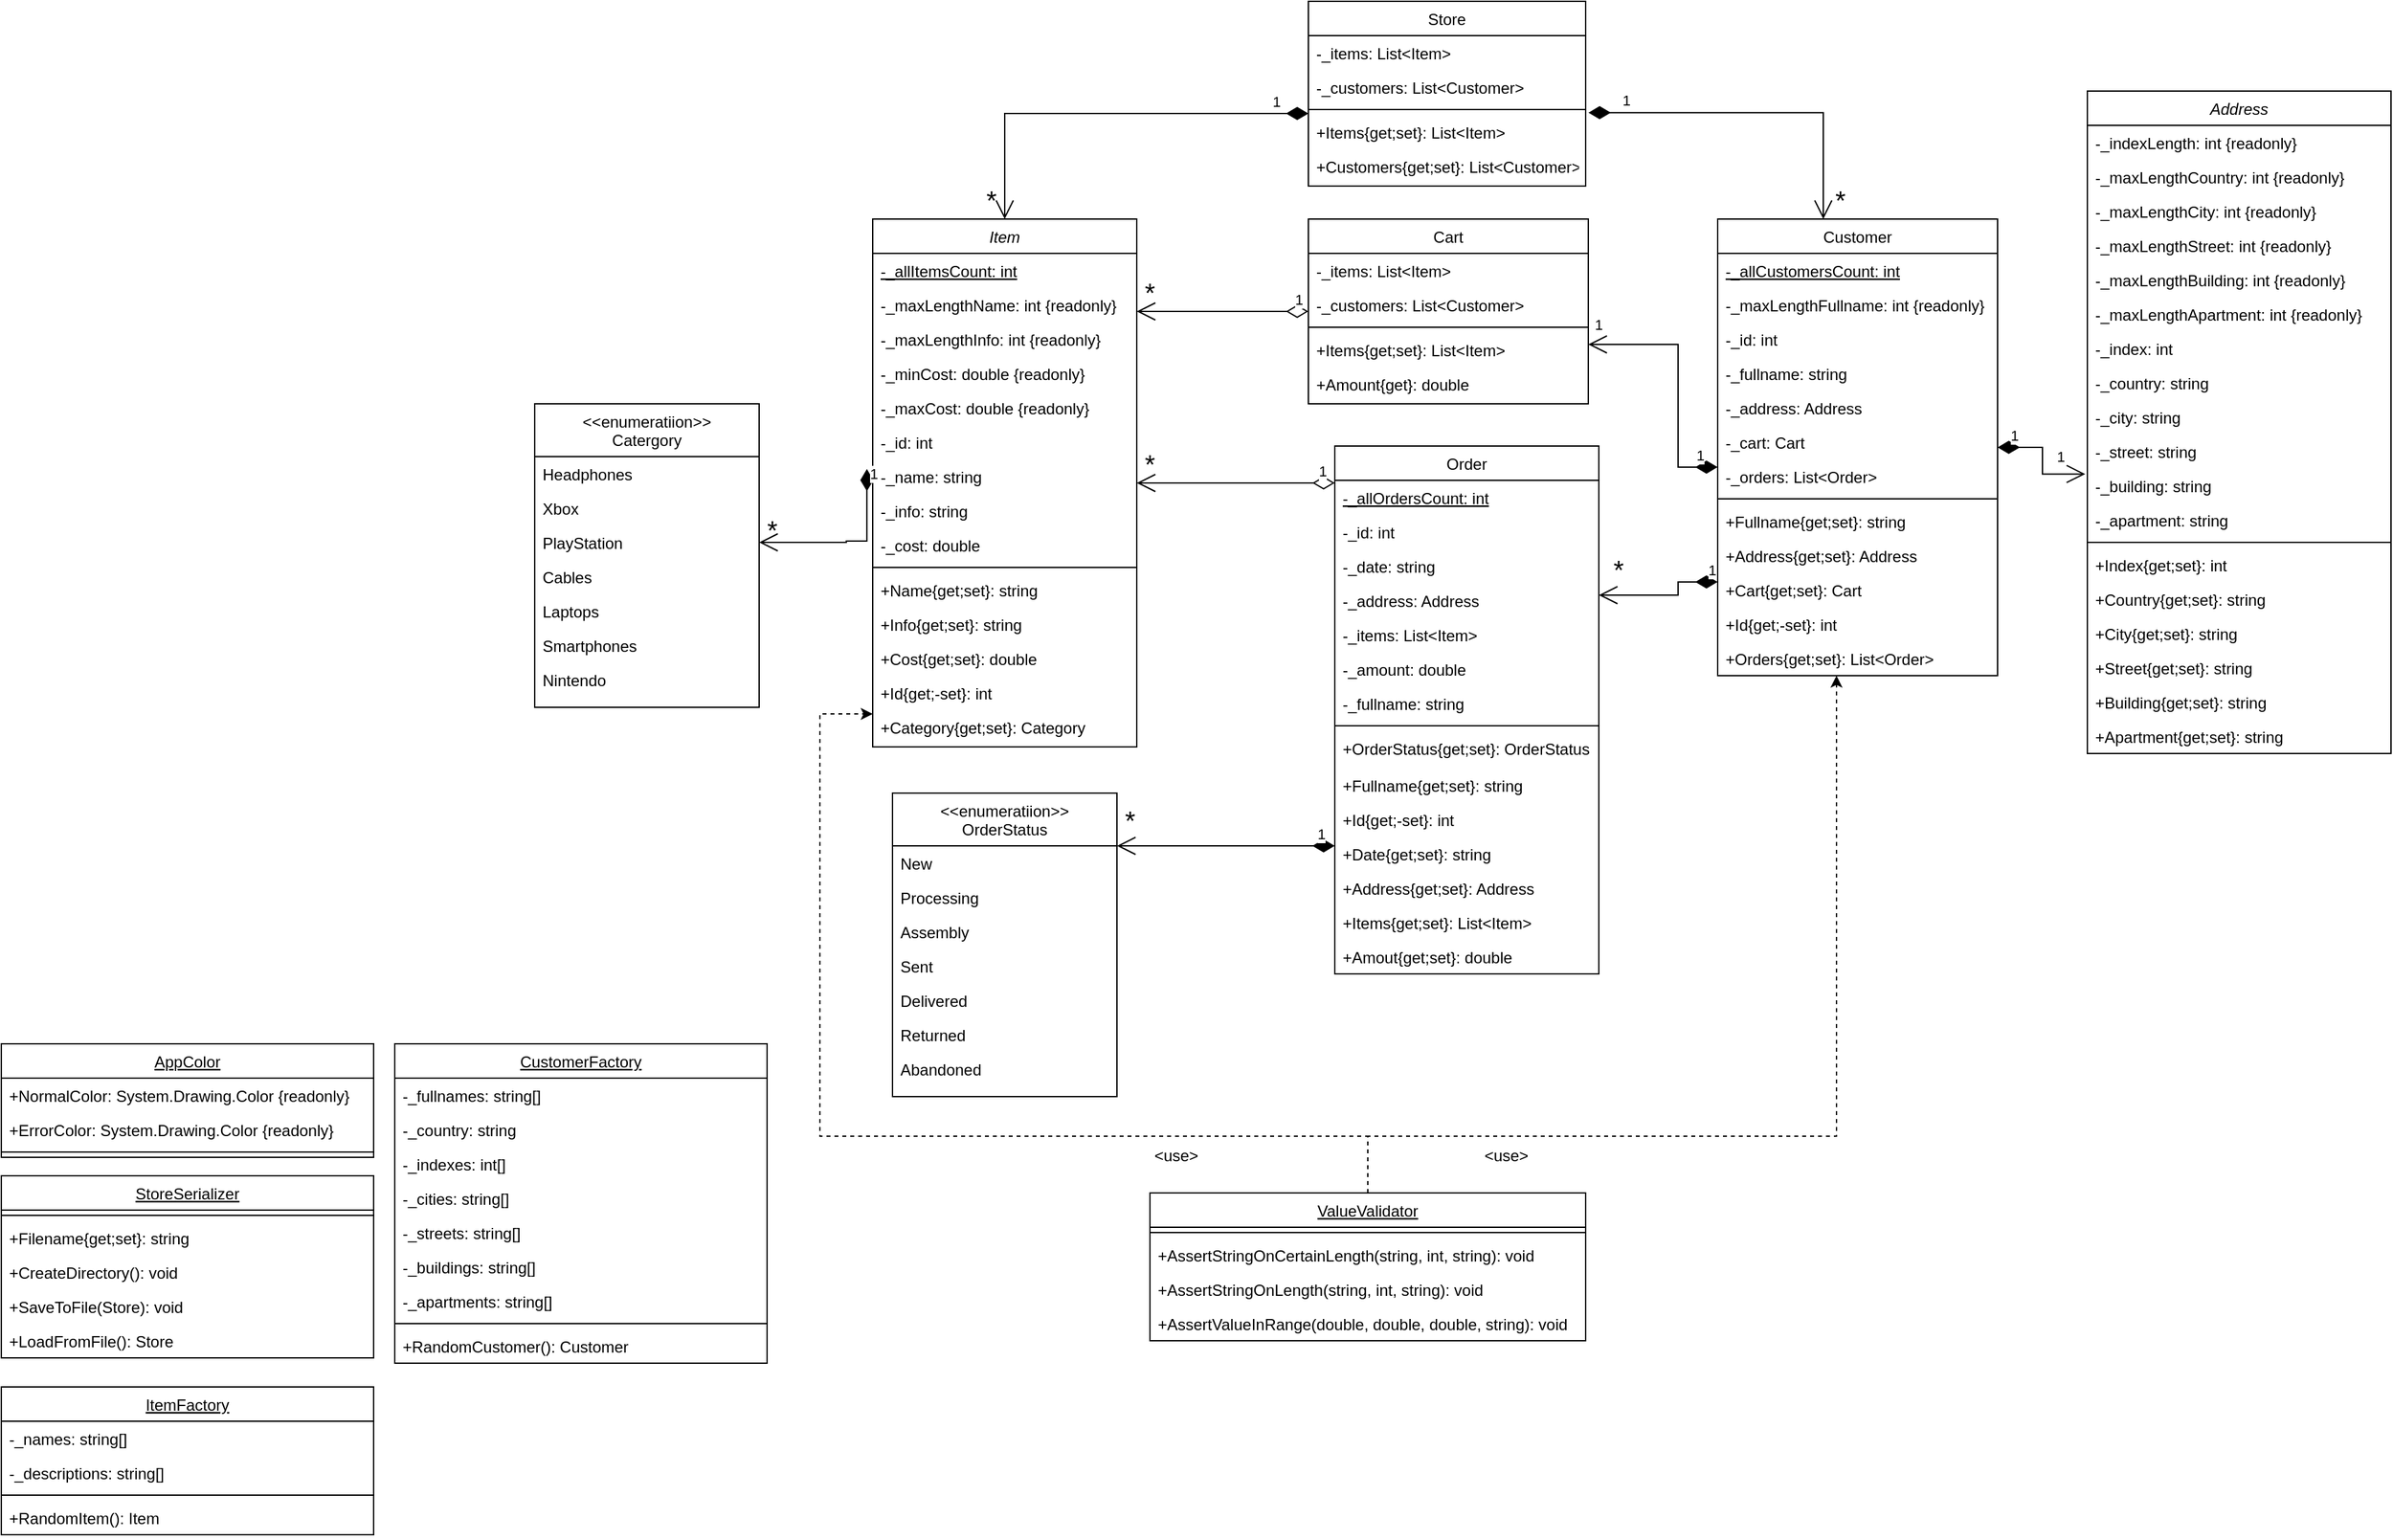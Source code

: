 <mxfile version="20.6.0" type="device"><diagram id="C5RBs43oDa-KdzZeNtuy" name="Page-1"><mxGraphModel dx="1221" dy="634" grid="1" gridSize="10" guides="1" tooltips="1" connect="1" arrows="1" fold="1" page="1" pageScale="1" pageWidth="1169" pageHeight="1654" math="0" shadow="0"><root><mxCell id="WIyWlLk6GJQsqaUBKTNV-0"/><mxCell id="WIyWlLk6GJQsqaUBKTNV-1" parent="WIyWlLk6GJQsqaUBKTNV-0"/><mxCell id="zkfFHV4jXpPFQw0GAbJ--0" value="Item" style="swimlane;fontStyle=2;align=center;verticalAlign=top;childLayout=stackLayout;horizontal=1;startSize=26;horizontalStack=0;resizeParent=1;resizeLast=0;collapsible=1;marginBottom=0;rounded=0;shadow=0;strokeWidth=1;" parent="WIyWlLk6GJQsqaUBKTNV-1" vertex="1"><mxGeometry x="700" y="255" width="200" height="400" as="geometry"><mxRectangle x="230" y="140" width="160" height="26" as="alternateBounds"/></mxGeometry></mxCell><mxCell id="zkfFHV4jXpPFQw0GAbJ--1" value="-_allItemsCount: int" style="text;align=left;verticalAlign=top;spacingLeft=4;spacingRight=4;overflow=hidden;rotatable=0;points=[[0,0.5],[1,0.5]];portConstraint=eastwest;fontStyle=4" parent="zkfFHV4jXpPFQw0GAbJ--0" vertex="1"><mxGeometry y="26" width="200" height="26" as="geometry"/></mxCell><mxCell id="zkfFHV4jXpPFQw0GAbJ--2" value="-_maxLengthName: int {readonly}" style="text;align=left;verticalAlign=top;spacingLeft=4;spacingRight=4;overflow=hidden;rotatable=0;points=[[0,0.5],[1,0.5]];portConstraint=eastwest;rounded=0;shadow=0;html=0;" parent="zkfFHV4jXpPFQw0GAbJ--0" vertex="1"><mxGeometry y="52" width="200" height="26" as="geometry"/></mxCell><mxCell id="zkfFHV4jXpPFQw0GAbJ--3" value="-_maxLengthInfo: int {readonly}" style="text;align=left;verticalAlign=top;spacingLeft=4;spacingRight=4;overflow=hidden;rotatable=0;points=[[0,0.5],[1,0.5]];portConstraint=eastwest;rounded=0;shadow=0;html=0;" parent="zkfFHV4jXpPFQw0GAbJ--0" vertex="1"><mxGeometry y="78" width="200" height="26" as="geometry"/></mxCell><mxCell id="mubyl72HtW078-5SorbI-0" value="-_minCost: double {readonly}" style="text;align=left;verticalAlign=top;spacingLeft=4;spacingRight=4;overflow=hidden;rotatable=0;points=[[0,0.5],[1,0.5]];portConstraint=eastwest;" parent="zkfFHV4jXpPFQw0GAbJ--0" vertex="1"><mxGeometry y="104" width="200" height="26" as="geometry"/></mxCell><mxCell id="zkfFHV4jXpPFQw0GAbJ--5" value="-_maxCost: double {readonly}" style="text;align=left;verticalAlign=top;spacingLeft=4;spacingRight=4;overflow=hidden;rotatable=0;points=[[0,0.5],[1,0.5]];portConstraint=eastwest;" parent="zkfFHV4jXpPFQw0GAbJ--0" vertex="1"><mxGeometry y="130" width="200" height="26" as="geometry"/></mxCell><mxCell id="mubyl72HtW078-5SorbI-3" value="-_id: int" style="text;align=left;verticalAlign=top;spacingLeft=4;spacingRight=4;overflow=hidden;rotatable=0;points=[[0,0.5],[1,0.5]];portConstraint=eastwest;" parent="zkfFHV4jXpPFQw0GAbJ--0" vertex="1"><mxGeometry y="156" width="200" height="26" as="geometry"/></mxCell><mxCell id="mubyl72HtW078-5SorbI-2" value="-_name: string" style="text;align=left;verticalAlign=top;spacingLeft=4;spacingRight=4;overflow=hidden;rotatable=0;points=[[0,0.5],[1,0.5]];portConstraint=eastwest;" parent="zkfFHV4jXpPFQw0GAbJ--0" vertex="1"><mxGeometry y="182" width="200" height="26" as="geometry"/></mxCell><mxCell id="mubyl72HtW078-5SorbI-1" value="-_info: string " style="text;align=left;verticalAlign=top;spacingLeft=4;spacingRight=4;overflow=hidden;rotatable=0;points=[[0,0.5],[1,0.5]];portConstraint=eastwest;" parent="zkfFHV4jXpPFQw0GAbJ--0" vertex="1"><mxGeometry y="208" width="200" height="26" as="geometry"/></mxCell><mxCell id="mubyl72HtW078-5SorbI-4" value="-_cost: double" style="text;align=left;verticalAlign=top;spacingLeft=4;spacingRight=4;overflow=hidden;rotatable=0;points=[[0,0.5],[1,0.5]];portConstraint=eastwest;" parent="zkfFHV4jXpPFQw0GAbJ--0" vertex="1"><mxGeometry y="234" width="200" height="26" as="geometry"/></mxCell><mxCell id="zkfFHV4jXpPFQw0GAbJ--4" value="" style="line;html=1;strokeWidth=1;align=left;verticalAlign=middle;spacingTop=-1;spacingLeft=3;spacingRight=3;rotatable=0;labelPosition=right;points=[];portConstraint=eastwest;" parent="zkfFHV4jXpPFQw0GAbJ--0" vertex="1"><mxGeometry y="260" width="200" height="8" as="geometry"/></mxCell><mxCell id="mubyl72HtW078-5SorbI-6" value="+Name{get;set}: string" style="text;align=left;verticalAlign=top;spacingLeft=4;spacingRight=4;overflow=hidden;rotatable=0;points=[[0,0.5],[1,0.5]];portConstraint=eastwest;" parent="zkfFHV4jXpPFQw0GAbJ--0" vertex="1"><mxGeometry y="268" width="200" height="26" as="geometry"/></mxCell><mxCell id="mubyl72HtW078-5SorbI-5" value="+Info{get;set}: string" style="text;align=left;verticalAlign=top;spacingLeft=4;spacingRight=4;overflow=hidden;rotatable=0;points=[[0,0.5],[1,0.5]];portConstraint=eastwest;" parent="zkfFHV4jXpPFQw0GAbJ--0" vertex="1"><mxGeometry y="294" width="200" height="26" as="geometry"/></mxCell><mxCell id="mubyl72HtW078-5SorbI-7" value="+Cost{get;set}: double" style="text;align=left;verticalAlign=top;spacingLeft=4;spacingRight=4;overflow=hidden;rotatable=0;points=[[0,0.5],[1,0.5]];portConstraint=eastwest;" parent="zkfFHV4jXpPFQw0GAbJ--0" vertex="1"><mxGeometry y="320" width="200" height="26" as="geometry"/></mxCell><mxCell id="mubyl72HtW078-5SorbI-8" value="+Id{get;-set}: int " style="text;align=left;verticalAlign=top;spacingLeft=4;spacingRight=4;overflow=hidden;rotatable=0;points=[[0,0.5],[1,0.5]];portConstraint=eastwest;" parent="zkfFHV4jXpPFQw0GAbJ--0" vertex="1"><mxGeometry y="346" width="200" height="26" as="geometry"/></mxCell><mxCell id="NWKtdmavSTUxbfCOy-th-47" value="+Category{get;set}: Category" style="text;align=left;verticalAlign=top;spacingLeft=4;spacingRight=4;overflow=hidden;rotatable=0;points=[[0,0.5],[1,0.5]];portConstraint=eastwest;" parent="zkfFHV4jXpPFQw0GAbJ--0" vertex="1"><mxGeometry y="372" width="200" height="28" as="geometry"/></mxCell><mxCell id="zkfFHV4jXpPFQw0GAbJ--6" value="AppColor" style="swimlane;fontStyle=4;align=center;verticalAlign=top;childLayout=stackLayout;horizontal=1;startSize=26;horizontalStack=0;resizeParent=1;resizeLast=0;collapsible=1;marginBottom=0;rounded=0;shadow=0;strokeWidth=1;" parent="WIyWlLk6GJQsqaUBKTNV-1" vertex="1"><mxGeometry x="40" y="880" width="282" height="86" as="geometry"><mxRectangle x="130" y="380" width="160" height="26" as="alternateBounds"/></mxGeometry></mxCell><mxCell id="zkfFHV4jXpPFQw0GAbJ--7" value="+NormalColor: System.Drawing.Color {readonly}" style="text;align=left;verticalAlign=top;spacingLeft=4;spacingRight=4;overflow=hidden;rotatable=0;points=[[0,0.5],[1,0.5]];portConstraint=eastwest;" parent="zkfFHV4jXpPFQw0GAbJ--6" vertex="1"><mxGeometry y="26" width="282" height="26" as="geometry"/></mxCell><mxCell id="zkfFHV4jXpPFQw0GAbJ--8" value="+ErrorColor: System.Drawing.Color {readonly}" style="text;align=left;verticalAlign=top;spacingLeft=4;spacingRight=4;overflow=hidden;rotatable=0;points=[[0,0.5],[1,0.5]];portConstraint=eastwest;rounded=0;shadow=0;html=0;" parent="zkfFHV4jXpPFQw0GAbJ--6" vertex="1"><mxGeometry y="52" width="282" height="26" as="geometry"/></mxCell><mxCell id="mubyl72HtW078-5SorbI-14" value="" style="line;html=1;strokeWidth=1;align=left;verticalAlign=middle;spacingTop=-1;spacingLeft=3;spacingRight=3;rotatable=0;labelPosition=right;points=[];portConstraint=eastwest;" parent="zkfFHV4jXpPFQw0GAbJ--6" vertex="1"><mxGeometry y="78" width="282" height="8" as="geometry"/></mxCell><mxCell id="mubyl72HtW078-5SorbI-18" style="edgeStyle=orthogonalEdgeStyle;rounded=0;orthogonalLoop=1;jettySize=auto;html=1;dashed=1;exitX=0.5;exitY=0;exitDx=0;exitDy=0;" parent="WIyWlLk6GJQsqaUBKTNV-1" source="zkfFHV4jXpPFQw0GAbJ--13" target="zkfFHV4jXpPFQw0GAbJ--0" edge="1"><mxGeometry relative="1" as="geometry"><Array as="points"><mxPoint x="1075" y="950"/><mxPoint x="660" y="950"/><mxPoint x="660" y="630"/></Array></mxGeometry></mxCell><mxCell id="zkfFHV4jXpPFQw0GAbJ--13" value="ValueValidator" style="swimlane;fontStyle=4;align=center;verticalAlign=top;childLayout=stackLayout;horizontal=1;startSize=26;horizontalStack=0;resizeParent=1;resizeLast=0;collapsible=1;marginBottom=0;rounded=0;shadow=0;strokeWidth=1;" parent="WIyWlLk6GJQsqaUBKTNV-1" vertex="1"><mxGeometry x="910" y="993" width="330" height="112" as="geometry"><mxRectangle x="340" y="380" width="170" height="26" as="alternateBounds"/></mxGeometry></mxCell><mxCell id="mubyl72HtW078-5SorbI-15" value="" style="line;html=1;strokeWidth=1;align=left;verticalAlign=middle;spacingTop=-1;spacingLeft=3;spacingRight=3;rotatable=0;labelPosition=right;points=[];portConstraint=eastwest;" parent="zkfFHV4jXpPFQw0GAbJ--13" vertex="1"><mxGeometry y="26" width="330" height="8" as="geometry"/></mxCell><mxCell id="4_auZjW2touijWjLnoGw-17" value="+AssertStringOnCertainLength(string, int, string): void" style="text;align=left;verticalAlign=top;spacingLeft=4;spacingRight=4;overflow=hidden;rotatable=0;points=[[0,0.5],[1,0.5]];portConstraint=eastwest;" parent="zkfFHV4jXpPFQw0GAbJ--13" vertex="1"><mxGeometry y="34" width="330" height="26" as="geometry"/></mxCell><mxCell id="zkfFHV4jXpPFQw0GAbJ--14" value="+AssertStringOnLength(string, int, string): void" style="text;align=left;verticalAlign=top;spacingLeft=4;spacingRight=4;overflow=hidden;rotatable=0;points=[[0,0.5],[1,0.5]];portConstraint=eastwest;" parent="zkfFHV4jXpPFQw0GAbJ--13" vertex="1"><mxGeometry y="60" width="330" height="26" as="geometry"/></mxCell><mxCell id="mubyl72HtW078-5SorbI-16" value="+AssertValueInRange(double, double, double, string): void" style="text;align=left;verticalAlign=top;spacingLeft=4;spacingRight=4;overflow=hidden;rotatable=0;points=[[0,0.5],[1,0.5]];portConstraint=eastwest;" parent="zkfFHV4jXpPFQw0GAbJ--13" vertex="1"><mxGeometry y="86" width="330" height="26" as="geometry"/></mxCell><mxCell id="zkfFHV4jXpPFQw0GAbJ--17" value="Customer" style="swimlane;fontStyle=0;align=center;verticalAlign=top;childLayout=stackLayout;horizontal=1;startSize=26;horizontalStack=0;resizeParent=1;resizeLast=0;collapsible=1;marginBottom=0;rounded=0;shadow=0;strokeWidth=1;" parent="WIyWlLk6GJQsqaUBKTNV-1" vertex="1"><mxGeometry x="1340" y="255" width="212" height="346" as="geometry"><mxRectangle x="550" y="140" width="160" height="26" as="alternateBounds"/></mxGeometry></mxCell><mxCell id="zkfFHV4jXpPFQw0GAbJ--18" value="-_allCustomersCount: int" style="text;align=left;verticalAlign=top;spacingLeft=4;spacingRight=4;overflow=hidden;rotatable=0;points=[[0,0.5],[1,0.5]];portConstraint=eastwest;fontStyle=4" parent="zkfFHV4jXpPFQw0GAbJ--17" vertex="1"><mxGeometry y="26" width="212" height="26" as="geometry"/></mxCell><mxCell id="zkfFHV4jXpPFQw0GAbJ--19" value="-_maxLengthFullname: int {readonly}" style="text;align=left;verticalAlign=top;spacingLeft=4;spacingRight=4;overflow=hidden;rotatable=0;points=[[0,0.5],[1,0.5]];portConstraint=eastwest;rounded=0;shadow=0;html=0;" parent="zkfFHV4jXpPFQw0GAbJ--17" vertex="1"><mxGeometry y="52" width="212" height="26" as="geometry"/></mxCell><mxCell id="zkfFHV4jXpPFQw0GAbJ--21" value="-_id: int" style="text;align=left;verticalAlign=top;spacingLeft=4;spacingRight=4;overflow=hidden;rotatable=0;points=[[0,0.5],[1,0.5]];portConstraint=eastwest;rounded=0;shadow=0;html=0;" parent="zkfFHV4jXpPFQw0GAbJ--17" vertex="1"><mxGeometry y="78" width="212" height="26" as="geometry"/></mxCell><mxCell id="zkfFHV4jXpPFQw0GAbJ--22" value="-_fullname: string" style="text;align=left;verticalAlign=top;spacingLeft=4;spacingRight=4;overflow=hidden;rotatable=0;points=[[0,0.5],[1,0.5]];portConstraint=eastwest;rounded=0;shadow=0;html=0;" parent="zkfFHV4jXpPFQw0GAbJ--17" vertex="1"><mxGeometry y="104" width="212" height="26" as="geometry"/></mxCell><mxCell id="mubyl72HtW078-5SorbI-9" value="-_address: Address" style="text;align=left;verticalAlign=top;spacingLeft=4;spacingRight=4;overflow=hidden;rotatable=0;points=[[0,0.5],[1,0.5]];portConstraint=eastwest;" parent="zkfFHV4jXpPFQw0GAbJ--17" vertex="1"><mxGeometry y="130" width="212" height="26" as="geometry"/></mxCell><mxCell id="833er_QwrqfKqg3MawJC-14" value="-_cart: Cart" style="text;align=left;verticalAlign=top;spacingLeft=4;spacingRight=4;overflow=hidden;rotatable=0;points=[[0,0.5],[1,0.5]];portConstraint=eastwest;" vertex="1" parent="zkfFHV4jXpPFQw0GAbJ--17"><mxGeometry y="156" width="212" height="26" as="geometry"/></mxCell><mxCell id="833er_QwrqfKqg3MawJC-15" value="-_orders: List&lt;Order&gt;" style="text;align=left;verticalAlign=top;spacingLeft=4;spacingRight=4;overflow=hidden;rotatable=0;points=[[0,0.5],[1,0.5]];portConstraint=eastwest;" vertex="1" parent="zkfFHV4jXpPFQw0GAbJ--17"><mxGeometry y="182" width="212" height="26" as="geometry"/></mxCell><mxCell id="zkfFHV4jXpPFQw0GAbJ--23" value="" style="line;html=1;strokeWidth=1;align=left;verticalAlign=middle;spacingTop=-1;spacingLeft=3;spacingRight=3;rotatable=0;labelPosition=right;points=[];portConstraint=eastwest;" parent="zkfFHV4jXpPFQw0GAbJ--17" vertex="1"><mxGeometry y="208" width="212" height="8" as="geometry"/></mxCell><mxCell id="mubyl72HtW078-5SorbI-10" value="+Fullname{get;set}: string" style="text;align=left;verticalAlign=top;spacingLeft=4;spacingRight=4;overflow=hidden;rotatable=0;points=[[0,0.5],[1,0.5]];portConstraint=eastwest;" parent="zkfFHV4jXpPFQw0GAbJ--17" vertex="1"><mxGeometry y="216" width="212" height="26" as="geometry"/></mxCell><mxCell id="mubyl72HtW078-5SorbI-11" value="+Address{get;set}: Address" style="text;align=left;verticalAlign=top;spacingLeft=4;spacingRight=4;overflow=hidden;rotatable=0;points=[[0,0.5],[1,0.5]];portConstraint=eastwest;" parent="zkfFHV4jXpPFQw0GAbJ--17" vertex="1"><mxGeometry y="242" width="212" height="26" as="geometry"/></mxCell><mxCell id="833er_QwrqfKqg3MawJC-28" value="+Cart{get;set}: Cart" style="text;align=left;verticalAlign=top;spacingLeft=4;spacingRight=4;overflow=hidden;rotatable=0;points=[[0,0.5],[1,0.5]];portConstraint=eastwest;" vertex="1" parent="zkfFHV4jXpPFQw0GAbJ--17"><mxGeometry y="268" width="212" height="26" as="geometry"/></mxCell><mxCell id="mubyl72HtW078-5SorbI-12" value="+Id{get;-set}: int " style="text;align=left;verticalAlign=top;spacingLeft=4;spacingRight=4;overflow=hidden;rotatable=0;points=[[0,0.5],[1,0.5]];portConstraint=eastwest;" parent="zkfFHV4jXpPFQw0GAbJ--17" vertex="1"><mxGeometry y="294" width="212" height="26" as="geometry"/></mxCell><mxCell id="833er_QwrqfKqg3MawJC-29" value="+Orders{get;set}: List&lt;Order&gt;" style="text;align=left;verticalAlign=top;spacingLeft=4;spacingRight=4;overflow=hidden;rotatable=0;points=[[0,0.5],[1,0.5]];portConstraint=eastwest;" vertex="1" parent="zkfFHV4jXpPFQw0GAbJ--17"><mxGeometry y="320" width="212" height="26" as="geometry"/></mxCell><mxCell id="mubyl72HtW078-5SorbI-19" style="edgeStyle=orthogonalEdgeStyle;rounded=0;orthogonalLoop=1;jettySize=auto;html=1;exitX=0.5;exitY=0;exitDx=0;exitDy=0;dashed=1;" parent="WIyWlLk6GJQsqaUBKTNV-1" source="zkfFHV4jXpPFQw0GAbJ--13" target="zkfFHV4jXpPFQw0GAbJ--17" edge="1"><mxGeometry relative="1" as="geometry"><Array as="points"><mxPoint x="1075" y="950"/><mxPoint x="1430" y="950"/></Array></mxGeometry></mxCell><mxCell id="mubyl72HtW078-5SorbI-20" value="&amp;lt;use&amp;gt;" style="text;html=1;strokeColor=none;fillColor=none;align=center;verticalAlign=middle;whiteSpace=wrap;rounded=0;" parent="WIyWlLk6GJQsqaUBKTNV-1" vertex="1"><mxGeometry x="1150" y="950" width="60" height="30" as="geometry"/></mxCell><mxCell id="mubyl72HtW078-5SorbI-22" value="&amp;lt;use&amp;gt;" style="text;html=1;strokeColor=none;fillColor=none;align=center;verticalAlign=middle;whiteSpace=wrap;rounded=0;" parent="WIyWlLk6GJQsqaUBKTNV-1" vertex="1"><mxGeometry x="900" y="950" width="60" height="30" as="geometry"/></mxCell><mxCell id="NWKtdmavSTUxbfCOy-th-11" value="Address" style="swimlane;fontStyle=2;align=center;verticalAlign=top;childLayout=stackLayout;horizontal=1;startSize=26;horizontalStack=0;resizeParent=1;resizeLast=0;collapsible=1;marginBottom=0;rounded=0;shadow=0;strokeWidth=1;" parent="WIyWlLk6GJQsqaUBKTNV-1" vertex="1"><mxGeometry x="1620" y="158" width="230" height="502" as="geometry"><mxRectangle x="230" y="140" width="160" height="26" as="alternateBounds"/></mxGeometry></mxCell><mxCell id="NWKtdmavSTUxbfCOy-th-12" value="-_indexLength: int {readonly}" style="text;align=left;verticalAlign=top;spacingLeft=4;spacingRight=4;overflow=hidden;rotatable=0;points=[[0,0.5],[1,0.5]];portConstraint=eastwest;fontStyle=0" parent="NWKtdmavSTUxbfCOy-th-11" vertex="1"><mxGeometry y="26" width="230" height="26" as="geometry"/></mxCell><mxCell id="NWKtdmavSTUxbfCOy-th-13" value="-_maxLengthCountry: int {readonly}" style="text;align=left;verticalAlign=top;spacingLeft=4;spacingRight=4;overflow=hidden;rotatable=0;points=[[0,0.5],[1,0.5]];portConstraint=eastwest;rounded=0;shadow=0;html=0;" parent="NWKtdmavSTUxbfCOy-th-11" vertex="1"><mxGeometry y="52" width="230" height="26" as="geometry"/></mxCell><mxCell id="NWKtdmavSTUxbfCOy-th-14" value="-_maxLengthCity: int {readonly}" style="text;align=left;verticalAlign=top;spacingLeft=4;spacingRight=4;overflow=hidden;rotatable=0;points=[[0,0.5],[1,0.5]];portConstraint=eastwest;rounded=0;shadow=0;html=0;" parent="NWKtdmavSTUxbfCOy-th-11" vertex="1"><mxGeometry y="78" width="230" height="26" as="geometry"/></mxCell><mxCell id="NWKtdmavSTUxbfCOy-th-15" value="-_maxLengthStreet: int {readonly}" style="text;align=left;verticalAlign=top;spacingLeft=4;spacingRight=4;overflow=hidden;rotatable=0;points=[[0,0.5],[1,0.5]];portConstraint=eastwest;" parent="NWKtdmavSTUxbfCOy-th-11" vertex="1"><mxGeometry y="104" width="230" height="26" as="geometry"/></mxCell><mxCell id="NWKtdmavSTUxbfCOy-th-16" value="-_maxLengthBuilding: int {readonly}" style="text;align=left;verticalAlign=top;spacingLeft=4;spacingRight=4;overflow=hidden;rotatable=0;points=[[0,0.5],[1,0.5]];portConstraint=eastwest;" parent="NWKtdmavSTUxbfCOy-th-11" vertex="1"><mxGeometry y="130" width="230" height="26" as="geometry"/></mxCell><mxCell id="NWKtdmavSTUxbfCOy-th-26" value="-_maxLengthApartment: int {readonly}" style="text;align=left;verticalAlign=top;spacingLeft=4;spacingRight=4;overflow=hidden;rotatable=0;points=[[0,0.5],[1,0.5]];portConstraint=eastwest;" parent="NWKtdmavSTUxbfCOy-th-11" vertex="1"><mxGeometry y="156" width="230" height="26" as="geometry"/></mxCell><mxCell id="NWKtdmavSTUxbfCOy-th-17" value="-_index: int" style="text;align=left;verticalAlign=top;spacingLeft=4;spacingRight=4;overflow=hidden;rotatable=0;points=[[0,0.5],[1,0.5]];portConstraint=eastwest;" parent="NWKtdmavSTUxbfCOy-th-11" vertex="1"><mxGeometry y="182" width="230" height="26" as="geometry"/></mxCell><mxCell id="NWKtdmavSTUxbfCOy-th-18" value="-_country: string" style="text;align=left;verticalAlign=top;spacingLeft=4;spacingRight=4;overflow=hidden;rotatable=0;points=[[0,0.5],[1,0.5]];portConstraint=eastwest;" parent="NWKtdmavSTUxbfCOy-th-11" vertex="1"><mxGeometry y="208" width="230" height="26" as="geometry"/></mxCell><mxCell id="NWKtdmavSTUxbfCOy-th-19" value="-_city: string " style="text;align=left;verticalAlign=top;spacingLeft=4;spacingRight=4;overflow=hidden;rotatable=0;points=[[0,0.5],[1,0.5]];portConstraint=eastwest;" parent="NWKtdmavSTUxbfCOy-th-11" vertex="1"><mxGeometry y="234" width="230" height="26" as="geometry"/></mxCell><mxCell id="NWKtdmavSTUxbfCOy-th-20" value="-_street: string" style="text;align=left;verticalAlign=top;spacingLeft=4;spacingRight=4;overflow=hidden;rotatable=0;points=[[0,0.5],[1,0.5]];portConstraint=eastwest;" parent="NWKtdmavSTUxbfCOy-th-11" vertex="1"><mxGeometry y="260" width="230" height="26" as="geometry"/></mxCell><mxCell id="NWKtdmavSTUxbfCOy-th-27" value="-_building: string" style="text;align=left;verticalAlign=top;spacingLeft=4;spacingRight=4;overflow=hidden;rotatable=0;points=[[0,0.5],[1,0.5]];portConstraint=eastwest;" parent="NWKtdmavSTUxbfCOy-th-11" vertex="1"><mxGeometry y="286" width="230" height="26" as="geometry"/></mxCell><mxCell id="NWKtdmavSTUxbfCOy-th-28" value="-_apartment: string" style="text;align=left;verticalAlign=top;spacingLeft=4;spacingRight=4;overflow=hidden;rotatable=0;points=[[0,0.5],[1,0.5]];portConstraint=eastwest;" parent="NWKtdmavSTUxbfCOy-th-11" vertex="1"><mxGeometry y="312" width="230" height="26" as="geometry"/></mxCell><mxCell id="NWKtdmavSTUxbfCOy-th-21" value="" style="line;html=1;strokeWidth=1;align=left;verticalAlign=middle;spacingTop=-1;spacingLeft=3;spacingRight=3;rotatable=0;labelPosition=right;points=[];portConstraint=eastwest;" parent="NWKtdmavSTUxbfCOy-th-11" vertex="1"><mxGeometry y="338" width="230" height="8" as="geometry"/></mxCell><mxCell id="NWKtdmavSTUxbfCOy-th-22" value="+Index{get;set}: int" style="text;align=left;verticalAlign=top;spacingLeft=4;spacingRight=4;overflow=hidden;rotatable=0;points=[[0,0.5],[1,0.5]];portConstraint=eastwest;" parent="NWKtdmavSTUxbfCOy-th-11" vertex="1"><mxGeometry y="346" width="230" height="26" as="geometry"/></mxCell><mxCell id="NWKtdmavSTUxbfCOy-th-23" value="+Country{get;set}: string" style="text;align=left;verticalAlign=top;spacingLeft=4;spacingRight=4;overflow=hidden;rotatable=0;points=[[0,0.5],[1,0.5]];portConstraint=eastwest;" parent="NWKtdmavSTUxbfCOy-th-11" vertex="1"><mxGeometry y="372" width="230" height="26" as="geometry"/></mxCell><mxCell id="NWKtdmavSTUxbfCOy-th-24" value="+City{get;set}: string" style="text;align=left;verticalAlign=top;spacingLeft=4;spacingRight=4;overflow=hidden;rotatable=0;points=[[0,0.5],[1,0.5]];portConstraint=eastwest;" parent="NWKtdmavSTUxbfCOy-th-11" vertex="1"><mxGeometry y="398" width="230" height="26" as="geometry"/></mxCell><mxCell id="NWKtdmavSTUxbfCOy-th-30" value="+Street{get;set}: string" style="text;align=left;verticalAlign=top;spacingLeft=4;spacingRight=4;overflow=hidden;rotatable=0;points=[[0,0.5],[1,0.5]];portConstraint=eastwest;" parent="NWKtdmavSTUxbfCOy-th-11" vertex="1"><mxGeometry y="424" width="230" height="26" as="geometry"/></mxCell><mxCell id="NWKtdmavSTUxbfCOy-th-25" value="+Building{get;set}: string" style="text;align=left;verticalAlign=top;spacingLeft=4;spacingRight=4;overflow=hidden;rotatable=0;points=[[0,0.5],[1,0.5]];portConstraint=eastwest;" parent="NWKtdmavSTUxbfCOy-th-11" vertex="1"><mxGeometry y="450" width="230" height="26" as="geometry"/></mxCell><mxCell id="NWKtdmavSTUxbfCOy-th-31" value="+Apartment{get;set}: string" style="text;align=left;verticalAlign=top;spacingLeft=4;spacingRight=4;overflow=hidden;rotatable=0;points=[[0,0.5],[1,0.5]];portConstraint=eastwest;" parent="NWKtdmavSTUxbfCOy-th-11" vertex="1"><mxGeometry y="476" width="230" height="26" as="geometry"/></mxCell><mxCell id="NWKtdmavSTUxbfCOy-th-32" value="&lt;&lt;enumeratiion&gt;&gt;&#10;Catergory" style="swimlane;fontStyle=0;align=center;verticalAlign=top;childLayout=stackLayout;horizontal=1;startSize=40;horizontalStack=0;resizeParent=1;resizeLast=0;collapsible=1;marginBottom=0;rounded=0;shadow=0;strokeWidth=1;" parent="WIyWlLk6GJQsqaUBKTNV-1" vertex="1"><mxGeometry x="444" y="395" width="170" height="230" as="geometry"><mxRectangle x="340" y="380" width="170" height="26" as="alternateBounds"/></mxGeometry></mxCell><mxCell id="NWKtdmavSTUxbfCOy-th-36" value="Headphones" style="text;align=left;verticalAlign=top;spacingLeft=4;spacingRight=4;overflow=hidden;rotatable=0;points=[[0,0.5],[1,0.5]];portConstraint=eastwest;" parent="NWKtdmavSTUxbfCOy-th-32" vertex="1"><mxGeometry y="40" width="170" height="26" as="geometry"/></mxCell><mxCell id="NWKtdmavSTUxbfCOy-th-40" value="Xbox" style="text;align=left;verticalAlign=top;spacingLeft=4;spacingRight=4;overflow=hidden;rotatable=0;points=[[0,0.5],[1,0.5]];portConstraint=eastwest;" parent="NWKtdmavSTUxbfCOy-th-32" vertex="1"><mxGeometry y="66" width="170" height="26" as="geometry"/></mxCell><mxCell id="NWKtdmavSTUxbfCOy-th-41" value="PlayStation" style="text;align=left;verticalAlign=top;spacingLeft=4;spacingRight=4;overflow=hidden;rotatable=0;points=[[0,0.5],[1,0.5]];portConstraint=eastwest;" parent="NWKtdmavSTUxbfCOy-th-32" vertex="1"><mxGeometry y="92" width="170" height="26" as="geometry"/></mxCell><mxCell id="NWKtdmavSTUxbfCOy-th-43" value="Cables" style="text;align=left;verticalAlign=top;spacingLeft=4;spacingRight=4;overflow=hidden;rotatable=0;points=[[0,0.5],[1,0.5]];portConstraint=eastwest;" parent="NWKtdmavSTUxbfCOy-th-32" vertex="1"><mxGeometry y="118" width="170" height="26" as="geometry"/></mxCell><mxCell id="NWKtdmavSTUxbfCOy-th-42" value="Laptops" style="text;align=left;verticalAlign=top;spacingLeft=4;spacingRight=4;overflow=hidden;rotatable=0;points=[[0,0.5],[1,0.5]];portConstraint=eastwest;" parent="NWKtdmavSTUxbfCOy-th-32" vertex="1"><mxGeometry y="144" width="170" height="26" as="geometry"/></mxCell><mxCell id="NWKtdmavSTUxbfCOy-th-44" value="Smartphones" style="text;align=left;verticalAlign=top;spacingLeft=4;spacingRight=4;overflow=hidden;rotatable=0;points=[[0,0.5],[1,0.5]];portConstraint=eastwest;" parent="NWKtdmavSTUxbfCOy-th-32" vertex="1"><mxGeometry y="170" width="170" height="26" as="geometry"/></mxCell><mxCell id="NWKtdmavSTUxbfCOy-th-45" value="Nintendo" style="text;align=left;verticalAlign=top;spacingLeft=4;spacingRight=4;overflow=hidden;rotatable=0;points=[[0,0.5],[1,0.5]];portConstraint=eastwest;" parent="NWKtdmavSTUxbfCOy-th-32" vertex="1"><mxGeometry y="196" width="170" height="26" as="geometry"/></mxCell><mxCell id="NWKtdmavSTUxbfCOy-th-49" value="Store" style="swimlane;fontStyle=0;align=center;verticalAlign=top;childLayout=stackLayout;horizontal=1;startSize=26;horizontalStack=0;resizeParent=1;resizeLast=0;collapsible=1;marginBottom=0;rounded=0;shadow=0;strokeWidth=1;" parent="WIyWlLk6GJQsqaUBKTNV-1" vertex="1"><mxGeometry x="1030" y="90" width="210" height="140" as="geometry"><mxRectangle x="550" y="140" width="160" height="26" as="alternateBounds"/></mxGeometry></mxCell><mxCell id="NWKtdmavSTUxbfCOy-th-50" value="-_items: List&lt;Item&gt;" style="text;align=left;verticalAlign=top;spacingLeft=4;spacingRight=4;overflow=hidden;rotatable=0;points=[[0,0.5],[1,0.5]];portConstraint=eastwest;fontStyle=0" parent="NWKtdmavSTUxbfCOy-th-49" vertex="1"><mxGeometry y="26" width="210" height="26" as="geometry"/></mxCell><mxCell id="NWKtdmavSTUxbfCOy-th-51" value="-_customers: List&lt;Customer&gt;" style="text;align=left;verticalAlign=top;spacingLeft=4;spacingRight=4;overflow=hidden;rotatable=0;points=[[0,0.5],[1,0.5]];portConstraint=eastwest;rounded=0;shadow=0;html=0;" parent="NWKtdmavSTUxbfCOy-th-49" vertex="1"><mxGeometry y="52" width="210" height="26" as="geometry"/></mxCell><mxCell id="NWKtdmavSTUxbfCOy-th-55" value="" style="line;html=1;strokeWidth=1;align=left;verticalAlign=middle;spacingTop=-1;spacingLeft=3;spacingRight=3;rotatable=0;labelPosition=right;points=[];portConstraint=eastwest;" parent="NWKtdmavSTUxbfCOy-th-49" vertex="1"><mxGeometry y="78" width="210" height="8" as="geometry"/></mxCell><mxCell id="NWKtdmavSTUxbfCOy-th-56" value="+Items{get;set}: List&lt;Item&gt;" style="text;align=left;verticalAlign=top;spacingLeft=4;spacingRight=4;overflow=hidden;rotatable=0;points=[[0,0.5],[1,0.5]];portConstraint=eastwest;" parent="NWKtdmavSTUxbfCOy-th-49" vertex="1"><mxGeometry y="86" width="210" height="26" as="geometry"/></mxCell><mxCell id="NWKtdmavSTUxbfCOy-th-57" value="+Customers{get;set}: List&lt;Customer&gt;" style="text;align=left;verticalAlign=top;spacingLeft=4;spacingRight=4;overflow=hidden;rotatable=0;points=[[0,0.5],[1,0.5]];portConstraint=eastwest;" parent="NWKtdmavSTUxbfCOy-th-49" vertex="1"><mxGeometry y="112" width="210" height="26" as="geometry"/></mxCell><mxCell id="NWKtdmavSTUxbfCOy-th-59" value="CustomerFactory" style="swimlane;fontStyle=4;align=center;verticalAlign=top;childLayout=stackLayout;horizontal=1;startSize=26;horizontalStack=0;resizeParent=1;resizeLast=0;collapsible=1;marginBottom=0;rounded=0;shadow=0;strokeWidth=1;" parent="WIyWlLk6GJQsqaUBKTNV-1" vertex="1"><mxGeometry x="338" y="880" width="282" height="242" as="geometry"><mxRectangle x="130" y="380" width="160" height="26" as="alternateBounds"/></mxGeometry></mxCell><mxCell id="NWKtdmavSTUxbfCOy-th-60" value="-_fullnames: string[]" style="text;align=left;verticalAlign=top;spacingLeft=4;spacingRight=4;overflow=hidden;rotatable=0;points=[[0,0.5],[1,0.5]];portConstraint=eastwest;" parent="NWKtdmavSTUxbfCOy-th-59" vertex="1"><mxGeometry y="26" width="282" height="26" as="geometry"/></mxCell><mxCell id="NWKtdmavSTUxbfCOy-th-61" value="-_country: string" style="text;align=left;verticalAlign=top;spacingLeft=4;spacingRight=4;overflow=hidden;rotatable=0;points=[[0,0.5],[1,0.5]];portConstraint=eastwest;rounded=0;shadow=0;html=0;" parent="NWKtdmavSTUxbfCOy-th-59" vertex="1"><mxGeometry y="52" width="282" height="26" as="geometry"/></mxCell><mxCell id="NWKtdmavSTUxbfCOy-th-63" value="-_indexes: int[]" style="text;align=left;verticalAlign=top;spacingLeft=4;spacingRight=4;overflow=hidden;rotatable=0;points=[[0,0.5],[1,0.5]];portConstraint=eastwest;" parent="NWKtdmavSTUxbfCOy-th-59" vertex="1"><mxGeometry y="78" width="282" height="26" as="geometry"/></mxCell><mxCell id="NWKtdmavSTUxbfCOy-th-64" value="-_cities: string[]" style="text;align=left;verticalAlign=top;spacingLeft=4;spacingRight=4;overflow=hidden;rotatable=0;points=[[0,0.5],[1,0.5]];portConstraint=eastwest;" parent="NWKtdmavSTUxbfCOy-th-59" vertex="1"><mxGeometry y="104" width="282" height="26" as="geometry"/></mxCell><mxCell id="NWKtdmavSTUxbfCOy-th-65" value="-_streets: string[]" style="text;align=left;verticalAlign=top;spacingLeft=4;spacingRight=4;overflow=hidden;rotatable=0;points=[[0,0.5],[1,0.5]];portConstraint=eastwest;" parent="NWKtdmavSTUxbfCOy-th-59" vertex="1"><mxGeometry y="130" width="282" height="26" as="geometry"/></mxCell><mxCell id="NWKtdmavSTUxbfCOy-th-66" value="-_buildings: string[]" style="text;align=left;verticalAlign=top;spacingLeft=4;spacingRight=4;overflow=hidden;rotatable=0;points=[[0,0.5],[1,0.5]];portConstraint=eastwest;" parent="NWKtdmavSTUxbfCOy-th-59" vertex="1"><mxGeometry y="156" width="282" height="26" as="geometry"/></mxCell><mxCell id="NWKtdmavSTUxbfCOy-th-68" value="-_apartments: string[]" style="text;align=left;verticalAlign=top;spacingLeft=4;spacingRight=4;overflow=hidden;rotatable=0;points=[[0,0.5],[1,0.5]];portConstraint=eastwest;" parent="NWKtdmavSTUxbfCOy-th-59" vertex="1"><mxGeometry y="182" width="282" height="26" as="geometry"/></mxCell><mxCell id="NWKtdmavSTUxbfCOy-th-62" value="" style="line;html=1;strokeWidth=1;align=left;verticalAlign=middle;spacingTop=-1;spacingLeft=3;spacingRight=3;rotatable=0;labelPosition=right;points=[];portConstraint=eastwest;" parent="NWKtdmavSTUxbfCOy-th-59" vertex="1"><mxGeometry y="208" width="282" height="8" as="geometry"/></mxCell><mxCell id="4_auZjW2touijWjLnoGw-0" value="+RandomCustomer(): Customer" style="text;align=left;verticalAlign=top;spacingLeft=4;spacingRight=4;overflow=hidden;rotatable=0;points=[[0,0.5],[1,0.5]];portConstraint=eastwest;" parent="NWKtdmavSTUxbfCOy-th-59" vertex="1"><mxGeometry y="216" width="282" height="26" as="geometry"/></mxCell><mxCell id="4_auZjW2touijWjLnoGw-1" value="ItemFactory" style="swimlane;fontStyle=4;align=center;verticalAlign=top;childLayout=stackLayout;horizontal=1;startSize=26;horizontalStack=0;resizeParent=1;resizeLast=0;collapsible=1;marginBottom=0;rounded=0;shadow=0;strokeWidth=1;" parent="WIyWlLk6GJQsqaUBKTNV-1" vertex="1"><mxGeometry x="40" y="1140" width="282" height="112" as="geometry"><mxRectangle x="130" y="380" width="160" height="26" as="alternateBounds"/></mxGeometry></mxCell><mxCell id="4_auZjW2touijWjLnoGw-2" value="-_names: string[]" style="text;align=left;verticalAlign=top;spacingLeft=4;spacingRight=4;overflow=hidden;rotatable=0;points=[[0,0.5],[1,0.5]];portConstraint=eastwest;" parent="4_auZjW2touijWjLnoGw-1" vertex="1"><mxGeometry y="26" width="282" height="26" as="geometry"/></mxCell><mxCell id="4_auZjW2touijWjLnoGw-3" value="-_descriptions: string[]" style="text;align=left;verticalAlign=top;spacingLeft=4;spacingRight=4;overflow=hidden;rotatable=0;points=[[0,0.5],[1,0.5]];portConstraint=eastwest;rounded=0;shadow=0;html=0;" parent="4_auZjW2touijWjLnoGw-1" vertex="1"><mxGeometry y="52" width="282" height="26" as="geometry"/></mxCell><mxCell id="4_auZjW2touijWjLnoGw-9" value="" style="line;html=1;strokeWidth=1;align=left;verticalAlign=middle;spacingTop=-1;spacingLeft=3;spacingRight=3;rotatable=0;labelPosition=right;points=[];portConstraint=eastwest;" parent="4_auZjW2touijWjLnoGw-1" vertex="1"><mxGeometry y="78" width="282" height="8" as="geometry"/></mxCell><mxCell id="4_auZjW2touijWjLnoGw-10" value="+RandomItem(): Item" style="text;align=left;verticalAlign=top;spacingLeft=4;spacingRight=4;overflow=hidden;rotatable=0;points=[[0,0.5],[1,0.5]];portConstraint=eastwest;" parent="4_auZjW2touijWjLnoGw-1" vertex="1"><mxGeometry y="86" width="282" height="26" as="geometry"/></mxCell><mxCell id="4_auZjW2touijWjLnoGw-11" value="StoreSerializer" style="swimlane;fontStyle=4;align=center;verticalAlign=top;childLayout=stackLayout;horizontal=1;startSize=26;horizontalStack=0;resizeParent=1;resizeLast=0;collapsible=1;marginBottom=0;rounded=0;shadow=0;strokeWidth=1;" parent="WIyWlLk6GJQsqaUBKTNV-1" vertex="1"><mxGeometry x="40" y="980" width="282" height="138" as="geometry"><mxRectangle x="340" y="380" width="170" height="26" as="alternateBounds"/></mxGeometry></mxCell><mxCell id="4_auZjW2touijWjLnoGw-12" value="" style="line;html=1;strokeWidth=1;align=left;verticalAlign=middle;spacingTop=-1;spacingLeft=3;spacingRight=3;rotatable=0;labelPosition=right;points=[];portConstraint=eastwest;" parent="4_auZjW2touijWjLnoGw-11" vertex="1"><mxGeometry y="26" width="282" height="8" as="geometry"/></mxCell><mxCell id="4_auZjW2touijWjLnoGw-13" value="+Filename{get;set}: string" style="text;align=left;verticalAlign=top;spacingLeft=4;spacingRight=4;overflow=hidden;rotatable=0;points=[[0,0.5],[1,0.5]];portConstraint=eastwest;" parent="4_auZjW2touijWjLnoGw-11" vertex="1"><mxGeometry y="34" width="282" height="26" as="geometry"/></mxCell><mxCell id="4_auZjW2touijWjLnoGw-14" value="+CreateDirectory(): void" style="text;align=left;verticalAlign=top;spacingLeft=4;spacingRight=4;overflow=hidden;rotatable=0;points=[[0,0.5],[1,0.5]];portConstraint=eastwest;" parent="4_auZjW2touijWjLnoGw-11" vertex="1"><mxGeometry y="60" width="282" height="26" as="geometry"/></mxCell><mxCell id="4_auZjW2touijWjLnoGw-15" value="+SaveToFile(Store): void" style="text;align=left;verticalAlign=top;spacingLeft=4;spacingRight=4;overflow=hidden;rotatable=0;points=[[0,0.5],[1,0.5]];portConstraint=eastwest;" parent="4_auZjW2touijWjLnoGw-11" vertex="1"><mxGeometry y="86" width="282" height="26" as="geometry"/></mxCell><mxCell id="4_auZjW2touijWjLnoGw-16" value="+LoadFromFile(): Store" style="text;align=left;verticalAlign=top;spacingLeft=4;spacingRight=4;overflow=hidden;rotatable=0;points=[[0,0.5],[1,0.5]];portConstraint=eastwest;" parent="4_auZjW2touijWjLnoGw-11" vertex="1"><mxGeometry y="112" width="282" height="26" as="geometry"/></mxCell><mxCell id="4_auZjW2touijWjLnoGw-18" value="1" style="endArrow=open;html=1;endSize=12;startArrow=diamondThin;startSize=14;startFill=1;edgeStyle=orthogonalEdgeStyle;align=left;verticalAlign=bottom;rounded=0;exitX=0;exitY=0.879;exitDx=0;exitDy=0;exitPerimeter=0;" parent="WIyWlLk6GJQsqaUBKTNV-1" source="NWKtdmavSTUxbfCOy-th-55" target="zkfFHV4jXpPFQw0GAbJ--0" edge="1"><mxGeometry x="-0.814" relative="1" as="geometry"><mxPoint x="1043" y="175" as="sourcePoint"/><mxPoint x="1173" y="250" as="targetPoint"/><Array as="points"><mxPoint x="800" y="175"/></Array><mxPoint as="offset"/></mxGeometry></mxCell><mxCell id="4_auZjW2touijWjLnoGw-19" value="*" style="text;html=1;strokeColor=none;fillColor=none;align=center;verticalAlign=middle;whiteSpace=wrap;rounded=0;fontSize=20;" parent="WIyWlLk6GJQsqaUBKTNV-1" vertex="1"><mxGeometry x="780" y="230" width="20" height="20" as="geometry"/></mxCell><mxCell id="4_auZjW2touijWjLnoGw-22" value="1" style="endArrow=open;html=1;endSize=12;startArrow=diamondThin;startSize=14;startFill=1;edgeStyle=orthogonalEdgeStyle;align=left;verticalAlign=bottom;rounded=0;exitX=1.01;exitY=-0.061;exitDx=0;exitDy=0;exitPerimeter=0;" parent="WIyWlLk6GJQsqaUBKTNV-1" source="NWKtdmavSTUxbfCOy-th-56" edge="1" target="zkfFHV4jXpPFQw0GAbJ--17"><mxGeometry x="-0.814" relative="1" as="geometry"><mxPoint x="1393" y="175.032" as="sourcePoint"/><mxPoint x="1343" y="320" as="targetPoint"/><Array as="points"><mxPoint x="1420" y="174"/></Array><mxPoint as="offset"/></mxGeometry></mxCell><mxCell id="4_auZjW2touijWjLnoGw-23" value="*" style="text;html=1;strokeColor=none;fillColor=none;align=center;verticalAlign=middle;whiteSpace=wrap;rounded=0;fontSize=20;" parent="WIyWlLk6GJQsqaUBKTNV-1" vertex="1"><mxGeometry x="1423" y="230" width="20" height="20" as="geometry"/></mxCell><mxCell id="4_auZjW2touijWjLnoGw-24" value="1" style="endArrow=open;html=1;endSize=12;startArrow=diamondThin;startSize=14;startFill=1;edgeStyle=orthogonalEdgeStyle;align=left;verticalAlign=bottom;rounded=0;entryX=-0.007;entryY=0.163;entryDx=0;entryDy=0;entryPerimeter=0;" parent="WIyWlLk6GJQsqaUBKTNV-1" target="NWKtdmavSTUxbfCOy-th-27" edge="1" source="zkfFHV4jXpPFQw0GAbJ--17"><mxGeometry x="-0.814" relative="1" as="geometry"><mxPoint x="1445" y="447.234" as="sourcePoint"/><mxPoint x="1510.88" y="592.82" as="targetPoint"/><Array as="points"/><mxPoint as="offset"/></mxGeometry></mxCell><mxCell id="4_auZjW2touijWjLnoGw-25" value="1" style="text;html=1;strokeColor=none;fillColor=none;align=center;verticalAlign=middle;whiteSpace=wrap;rounded=0;fontSize=11;" parent="WIyWlLk6GJQsqaUBKTNV-1" vertex="1"><mxGeometry x="1570" y="420" width="60" height="30" as="geometry"/></mxCell><mxCell id="4_auZjW2touijWjLnoGw-26" value="1" style="endArrow=open;html=1;endSize=12;startArrow=diamondThin;startSize=14;startFill=1;edgeStyle=orthogonalEdgeStyle;align=left;verticalAlign=bottom;rounded=0;exitX=-0.022;exitY=0.282;exitDx=0;exitDy=0;exitPerimeter=0;entryX=1;entryY=0.5;entryDx=0;entryDy=0;" parent="WIyWlLk6GJQsqaUBKTNV-1" source="mubyl72HtW078-5SorbI-2" target="NWKtdmavSTUxbfCOy-th-41" edge="1"><mxGeometry x="-0.814" relative="1" as="geometry"><mxPoint x="613.5" y="500.064" as="sourcePoint"/><mxPoint x="650" y="610" as="targetPoint"/><Array as="points"><mxPoint x="680" y="499"/><mxPoint x="614" y="500"/></Array><mxPoint as="offset"/></mxGeometry></mxCell><mxCell id="4_auZjW2touijWjLnoGw-27" value="*" style="text;html=1;strokeColor=none;fillColor=none;align=center;verticalAlign=middle;whiteSpace=wrap;rounded=0;fontSize=20;" parent="WIyWlLk6GJQsqaUBKTNV-1" vertex="1"><mxGeometry x="614" y="480" width="20" height="20" as="geometry"/></mxCell><mxCell id="833er_QwrqfKqg3MawJC-0" value="&lt;&lt;enumeratiion&gt;&gt;&#10;OrderStatus" style="swimlane;fontStyle=0;align=center;verticalAlign=top;childLayout=stackLayout;horizontal=1;startSize=40;horizontalStack=0;resizeParent=1;resizeLast=0;collapsible=1;marginBottom=0;rounded=0;shadow=0;strokeWidth=1;" vertex="1" parent="WIyWlLk6GJQsqaUBKTNV-1"><mxGeometry x="715" y="690" width="170" height="230" as="geometry"><mxRectangle x="340" y="380" width="170" height="26" as="alternateBounds"/></mxGeometry></mxCell><mxCell id="833er_QwrqfKqg3MawJC-1" value="New" style="text;align=left;verticalAlign=top;spacingLeft=4;spacingRight=4;overflow=hidden;rotatable=0;points=[[0,0.5],[1,0.5]];portConstraint=eastwest;" vertex="1" parent="833er_QwrqfKqg3MawJC-0"><mxGeometry y="40" width="170" height="26" as="geometry"/></mxCell><mxCell id="833er_QwrqfKqg3MawJC-2" value="Processing" style="text;align=left;verticalAlign=top;spacingLeft=4;spacingRight=4;overflow=hidden;rotatable=0;points=[[0,0.5],[1,0.5]];portConstraint=eastwest;" vertex="1" parent="833er_QwrqfKqg3MawJC-0"><mxGeometry y="66" width="170" height="26" as="geometry"/></mxCell><mxCell id="833er_QwrqfKqg3MawJC-3" value="Assembly" style="text;align=left;verticalAlign=top;spacingLeft=4;spacingRight=4;overflow=hidden;rotatable=0;points=[[0,0.5],[1,0.5]];portConstraint=eastwest;" vertex="1" parent="833er_QwrqfKqg3MawJC-0"><mxGeometry y="92" width="170" height="26" as="geometry"/></mxCell><mxCell id="833er_QwrqfKqg3MawJC-4" value="Sent" style="text;align=left;verticalAlign=top;spacingLeft=4;spacingRight=4;overflow=hidden;rotatable=0;points=[[0,0.5],[1,0.5]];portConstraint=eastwest;" vertex="1" parent="833er_QwrqfKqg3MawJC-0"><mxGeometry y="118" width="170" height="26" as="geometry"/></mxCell><mxCell id="833er_QwrqfKqg3MawJC-5" value="Delivered" style="text;align=left;verticalAlign=top;spacingLeft=4;spacingRight=4;overflow=hidden;rotatable=0;points=[[0,0.5],[1,0.5]];portConstraint=eastwest;" vertex="1" parent="833er_QwrqfKqg3MawJC-0"><mxGeometry y="144" width="170" height="26" as="geometry"/></mxCell><mxCell id="833er_QwrqfKqg3MawJC-6" value="Returned" style="text;align=left;verticalAlign=top;spacingLeft=4;spacingRight=4;overflow=hidden;rotatable=0;points=[[0,0.5],[1,0.5]];portConstraint=eastwest;" vertex="1" parent="833er_QwrqfKqg3MawJC-0"><mxGeometry y="170" width="170" height="26" as="geometry"/></mxCell><mxCell id="833er_QwrqfKqg3MawJC-7" value="Abandoned" style="text;align=left;verticalAlign=top;spacingLeft=4;spacingRight=4;overflow=hidden;rotatable=0;points=[[0,0.5],[1,0.5]];portConstraint=eastwest;" vertex="1" parent="833er_QwrqfKqg3MawJC-0"><mxGeometry y="196" width="170" height="26" as="geometry"/></mxCell><mxCell id="833er_QwrqfKqg3MawJC-8" value="Cart" style="swimlane;fontStyle=0;align=center;verticalAlign=top;childLayout=stackLayout;horizontal=1;startSize=26;horizontalStack=0;resizeParent=1;resizeLast=0;collapsible=1;marginBottom=0;rounded=0;shadow=0;strokeWidth=1;" vertex="1" parent="WIyWlLk6GJQsqaUBKTNV-1"><mxGeometry x="1030" y="255" width="212" height="140" as="geometry"><mxRectangle x="550" y="140" width="160" height="26" as="alternateBounds"/></mxGeometry></mxCell><mxCell id="833er_QwrqfKqg3MawJC-9" value="-_items: List&lt;Item&gt;" style="text;align=left;verticalAlign=top;spacingLeft=4;spacingRight=4;overflow=hidden;rotatable=0;points=[[0,0.5],[1,0.5]];portConstraint=eastwest;fontStyle=0" vertex="1" parent="833er_QwrqfKqg3MawJC-8"><mxGeometry y="26" width="212" height="26" as="geometry"/></mxCell><mxCell id="833er_QwrqfKqg3MawJC-10" value="-_customers: List&lt;Customer&gt;" style="text;align=left;verticalAlign=top;spacingLeft=4;spacingRight=4;overflow=hidden;rotatable=0;points=[[0,0.5],[1,0.5]];portConstraint=eastwest;rounded=0;shadow=0;html=0;" vertex="1" parent="833er_QwrqfKqg3MawJC-8"><mxGeometry y="52" width="212" height="26" as="geometry"/></mxCell><mxCell id="833er_QwrqfKqg3MawJC-11" value="" style="line;html=1;strokeWidth=1;align=left;verticalAlign=middle;spacingTop=-1;spacingLeft=3;spacingRight=3;rotatable=0;labelPosition=right;points=[];portConstraint=eastwest;" vertex="1" parent="833er_QwrqfKqg3MawJC-8"><mxGeometry y="78" width="212" height="8" as="geometry"/></mxCell><mxCell id="833er_QwrqfKqg3MawJC-12" value="+Items{get;set}: List&lt;Item&gt;" style="text;align=left;verticalAlign=top;spacingLeft=4;spacingRight=4;overflow=hidden;rotatable=0;points=[[0,0.5],[1,0.5]];portConstraint=eastwest;" vertex="1" parent="833er_QwrqfKqg3MawJC-8"><mxGeometry y="86" width="212" height="26" as="geometry"/></mxCell><mxCell id="833er_QwrqfKqg3MawJC-13" value="+Amount{get}: double" style="text;align=left;verticalAlign=top;spacingLeft=4;spacingRight=4;overflow=hidden;rotatable=0;points=[[0,0.5],[1,0.5]];portConstraint=eastwest;" vertex="1" parent="833er_QwrqfKqg3MawJC-8"><mxGeometry y="112" width="212" height="26" as="geometry"/></mxCell><mxCell id="833er_QwrqfKqg3MawJC-32" value="1" style="endArrow=open;html=1;endSize=12;startArrow=diamondThin;startSize=14;startFill=1;edgeStyle=orthogonalEdgeStyle;align=left;verticalAlign=bottom;rounded=0;" edge="1" parent="WIyWlLk6GJQsqaUBKTNV-1" source="zkfFHV4jXpPFQw0GAbJ--17" target="833er_QwrqfKqg3MawJC-8"><mxGeometry x="-0.814" relative="1" as="geometry"><mxPoint x="1433" y="690" as="sourcePoint"/><mxPoint x="1473" y="730" as="targetPoint"/><Array as="points"><mxPoint x="1310" y="443"/><mxPoint x="1310" y="350"/></Array><mxPoint as="offset"/></mxGeometry></mxCell><mxCell id="833er_QwrqfKqg3MawJC-33" value="1" style="text;html=1;strokeColor=none;fillColor=none;align=center;verticalAlign=middle;whiteSpace=wrap;rounded=0;fontSize=11;" vertex="1" parent="WIyWlLk6GJQsqaUBKTNV-1"><mxGeometry x="1220" y="320" width="60" height="30" as="geometry"/></mxCell><mxCell id="833er_QwrqfKqg3MawJC-36" value="1" style="endArrow=open;html=1;endSize=12;startArrow=diamondThin;startSize=14;startFill=0;edgeStyle=orthogonalEdgeStyle;align=left;verticalAlign=bottom;rounded=0;" edge="1" parent="WIyWlLk6GJQsqaUBKTNV-1" source="833er_QwrqfKqg3MawJC-8" target="zkfFHV4jXpPFQw0GAbJ--0"><mxGeometry x="-0.814" relative="1" as="geometry"><mxPoint x="1333" y="453" as="sourcePoint"/><mxPoint x="1262" y="468" as="targetPoint"/><Array as="points"><mxPoint x="930" y="325"/><mxPoint x="930" y="325"/></Array><mxPoint as="offset"/></mxGeometry></mxCell><mxCell id="833er_QwrqfKqg3MawJC-37" value="*" style="text;html=1;strokeColor=none;fillColor=none;align=center;verticalAlign=middle;whiteSpace=wrap;rounded=0;fontSize=20;" vertex="1" parent="WIyWlLk6GJQsqaUBKTNV-1"><mxGeometry x="900" y="300" width="20" height="20" as="geometry"/></mxCell><mxCell id="833er_QwrqfKqg3MawJC-38" value="Order" style="swimlane;fontStyle=0;align=center;verticalAlign=top;childLayout=stackLayout;horizontal=1;startSize=26;horizontalStack=0;resizeParent=1;resizeLast=0;collapsible=1;marginBottom=0;rounded=0;shadow=0;strokeWidth=1;" vertex="1" parent="WIyWlLk6GJQsqaUBKTNV-1"><mxGeometry x="1050" y="427" width="200" height="400" as="geometry"><mxRectangle x="230" y="140" width="160" height="26" as="alternateBounds"/></mxGeometry></mxCell><mxCell id="833er_QwrqfKqg3MawJC-39" value="-_allOrdersCount: int" style="text;align=left;verticalAlign=top;spacingLeft=4;spacingRight=4;overflow=hidden;rotatable=0;points=[[0,0.5],[1,0.5]];portConstraint=eastwest;fontStyle=4" vertex="1" parent="833er_QwrqfKqg3MawJC-38"><mxGeometry y="26" width="200" height="26" as="geometry"/></mxCell><mxCell id="833er_QwrqfKqg3MawJC-44" value="-_id: int" style="text;align=left;verticalAlign=top;spacingLeft=4;spacingRight=4;overflow=hidden;rotatable=0;points=[[0,0.5],[1,0.5]];portConstraint=eastwest;" vertex="1" parent="833er_QwrqfKqg3MawJC-38"><mxGeometry y="52" width="200" height="26" as="geometry"/></mxCell><mxCell id="833er_QwrqfKqg3MawJC-46" value="-_date: string " style="text;align=left;verticalAlign=top;spacingLeft=4;spacingRight=4;overflow=hidden;rotatable=0;points=[[0,0.5],[1,0.5]];portConstraint=eastwest;" vertex="1" parent="833er_QwrqfKqg3MawJC-38"><mxGeometry y="78" width="200" height="26" as="geometry"/></mxCell><mxCell id="833er_QwrqfKqg3MawJC-54" value="-_address: Address" style="text;align=left;verticalAlign=top;spacingLeft=4;spacingRight=4;overflow=hidden;rotatable=0;points=[[0,0.5],[1,0.5]];portConstraint=eastwest;" vertex="1" parent="833er_QwrqfKqg3MawJC-38"><mxGeometry y="104" width="200" height="26" as="geometry"/></mxCell><mxCell id="833er_QwrqfKqg3MawJC-55" value="-_items: List&lt;Item&gt;" style="text;align=left;verticalAlign=top;spacingLeft=4;spacingRight=4;overflow=hidden;rotatable=0;points=[[0,0.5],[1,0.5]];portConstraint=eastwest;fontStyle=0" vertex="1" parent="833er_QwrqfKqg3MawJC-38"><mxGeometry y="130" width="200" height="26" as="geometry"/></mxCell><mxCell id="833er_QwrqfKqg3MawJC-47" value="-_amount: double" style="text;align=left;verticalAlign=top;spacingLeft=4;spacingRight=4;overflow=hidden;rotatable=0;points=[[0,0.5],[1,0.5]];portConstraint=eastwest;" vertex="1" parent="833er_QwrqfKqg3MawJC-38"><mxGeometry y="156" width="200" height="26" as="geometry"/></mxCell><mxCell id="833er_QwrqfKqg3MawJC-45" value="-_fullname: string" style="text;align=left;verticalAlign=top;spacingLeft=4;spacingRight=4;overflow=hidden;rotatable=0;points=[[0,0.5],[1,0.5]];portConstraint=eastwest;" vertex="1" parent="833er_QwrqfKqg3MawJC-38"><mxGeometry y="182" width="200" height="26" as="geometry"/></mxCell><mxCell id="833er_QwrqfKqg3MawJC-48" value="" style="line;html=1;strokeWidth=1;align=left;verticalAlign=middle;spacingTop=-1;spacingLeft=3;spacingRight=3;rotatable=0;labelPosition=right;points=[];portConstraint=eastwest;" vertex="1" parent="833er_QwrqfKqg3MawJC-38"><mxGeometry y="208" width="200" height="8" as="geometry"/></mxCell><mxCell id="833er_QwrqfKqg3MawJC-56" value="+OrderStatus{get;set}: OrderStatus" style="text;align=left;verticalAlign=top;spacingLeft=4;spacingRight=4;overflow=hidden;rotatable=0;points=[[0,0.5],[1,0.5]];portConstraint=eastwest;" vertex="1" parent="833er_QwrqfKqg3MawJC-38"><mxGeometry y="216" width="200" height="28" as="geometry"/></mxCell><mxCell id="833er_QwrqfKqg3MawJC-49" value="+Fullname{get;set}: string" style="text;align=left;verticalAlign=top;spacingLeft=4;spacingRight=4;overflow=hidden;rotatable=0;points=[[0,0.5],[1,0.5]];portConstraint=eastwest;" vertex="1" parent="833er_QwrqfKqg3MawJC-38"><mxGeometry y="244" width="200" height="26" as="geometry"/></mxCell><mxCell id="833er_QwrqfKqg3MawJC-52" value="+Id{get;-set}: int " style="text;align=left;verticalAlign=top;spacingLeft=4;spacingRight=4;overflow=hidden;rotatable=0;points=[[0,0.5],[1,0.5]];portConstraint=eastwest;" vertex="1" parent="833er_QwrqfKqg3MawJC-38"><mxGeometry y="270" width="200" height="26" as="geometry"/></mxCell><mxCell id="833er_QwrqfKqg3MawJC-50" value="+Date{get;set}: string" style="text;align=left;verticalAlign=top;spacingLeft=4;spacingRight=4;overflow=hidden;rotatable=0;points=[[0,0.5],[1,0.5]];portConstraint=eastwest;" vertex="1" parent="833er_QwrqfKqg3MawJC-38"><mxGeometry y="296" width="200" height="26" as="geometry"/></mxCell><mxCell id="833er_QwrqfKqg3MawJC-57" value="+Address{get;set}: Address" style="text;align=left;verticalAlign=top;spacingLeft=4;spacingRight=4;overflow=hidden;rotatable=0;points=[[0,0.5],[1,0.5]];portConstraint=eastwest;" vertex="1" parent="833er_QwrqfKqg3MawJC-38"><mxGeometry y="322" width="200" height="26" as="geometry"/></mxCell><mxCell id="833er_QwrqfKqg3MawJC-58" value="+Items{get;set}: List&lt;Item&gt;" style="text;align=left;verticalAlign=top;spacingLeft=4;spacingRight=4;overflow=hidden;rotatable=0;points=[[0,0.5],[1,0.5]];portConstraint=eastwest;" vertex="1" parent="833er_QwrqfKqg3MawJC-38"><mxGeometry y="348" width="200" height="26" as="geometry"/></mxCell><mxCell id="833er_QwrqfKqg3MawJC-51" value="+Amout{get;set}: double" style="text;align=left;verticalAlign=top;spacingLeft=4;spacingRight=4;overflow=hidden;rotatable=0;points=[[0,0.5],[1,0.5]];portConstraint=eastwest;" vertex="1" parent="833er_QwrqfKqg3MawJC-38"><mxGeometry y="374" width="200" height="26" as="geometry"/></mxCell><mxCell id="833er_QwrqfKqg3MawJC-60" value="1" style="endArrow=open;html=1;endSize=12;startArrow=diamondThin;startSize=14;startFill=1;edgeStyle=orthogonalEdgeStyle;align=left;verticalAlign=bottom;rounded=0;" edge="1" parent="WIyWlLk6GJQsqaUBKTNV-1" source="zkfFHV4jXpPFQw0GAbJ--17" target="833er_QwrqfKqg3MawJC-38"><mxGeometry x="-0.814" relative="1" as="geometry"><mxPoint x="1350" y="453.059" as="sourcePoint"/><mxPoint x="1252.0" y="360" as="targetPoint"/><Array as="points"><mxPoint x="1310" y="530"/><mxPoint x="1310" y="540"/></Array><mxPoint as="offset"/></mxGeometry></mxCell><mxCell id="833er_QwrqfKqg3MawJC-61" value="*" style="text;html=1;strokeColor=none;fillColor=none;align=center;verticalAlign=middle;whiteSpace=wrap;rounded=0;fontSize=20;" vertex="1" parent="WIyWlLk6GJQsqaUBKTNV-1"><mxGeometry x="1255" y="510" width="20" height="20" as="geometry"/></mxCell><mxCell id="833er_QwrqfKqg3MawJC-63" value="1" style="endArrow=open;html=1;endSize=12;startArrow=diamondThin;startSize=14;startFill=1;edgeStyle=orthogonalEdgeStyle;align=left;verticalAlign=bottom;rounded=0;" edge="1" parent="WIyWlLk6GJQsqaUBKTNV-1" source="833er_QwrqfKqg3MawJC-38" target="833er_QwrqfKqg3MawJC-0"><mxGeometry x="-0.814" relative="1" as="geometry"><mxPoint x="1350" y="540" as="sourcePoint"/><mxPoint x="1245" y="550" as="targetPoint"/><Array as="points"><mxPoint x="970" y="730"/><mxPoint x="970" y="730"/></Array><mxPoint as="offset"/></mxGeometry></mxCell><mxCell id="833er_QwrqfKqg3MawJC-64" value="*" style="text;html=1;strokeColor=none;fillColor=none;align=center;verticalAlign=middle;whiteSpace=wrap;rounded=0;fontSize=20;" vertex="1" parent="WIyWlLk6GJQsqaUBKTNV-1"><mxGeometry x="885" y="700" width="20" height="20" as="geometry"/></mxCell><mxCell id="833er_QwrqfKqg3MawJC-65" value="1" style="endArrow=open;html=1;endSize=12;startArrow=diamondThin;startSize=14;startFill=0;edgeStyle=orthogonalEdgeStyle;align=left;verticalAlign=bottom;rounded=0;" edge="1" parent="WIyWlLk6GJQsqaUBKTNV-1" source="833er_QwrqfKqg3MawJC-38" target="zkfFHV4jXpPFQw0GAbJ--0"><mxGeometry x="-0.814" relative="1" as="geometry"><mxPoint x="1040" y="335.059" as="sourcePoint"/><mxPoint x="910" y="335.059" as="targetPoint"/><Array as="points"><mxPoint x="1020" y="455"/><mxPoint x="1020" y="455"/></Array><mxPoint as="offset"/></mxGeometry></mxCell><mxCell id="833er_QwrqfKqg3MawJC-66" value="*" style="text;html=1;strokeColor=none;fillColor=none;align=center;verticalAlign=middle;whiteSpace=wrap;rounded=0;fontSize=20;" vertex="1" parent="WIyWlLk6GJQsqaUBKTNV-1"><mxGeometry x="900" y="430" width="20" height="20" as="geometry"/></mxCell></root></mxGraphModel></diagram></mxfile>
